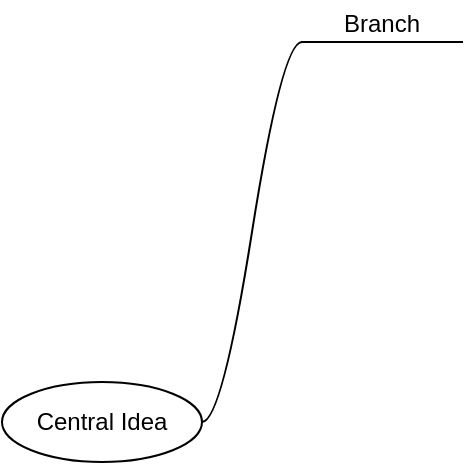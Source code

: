 <mxfile version="20.1.1" type="github">
  <diagram id="fh2p83ZL3H1sTejNNYF-" name="第 1 页">
    <mxGraphModel dx="1195" dy="664" grid="1" gridSize="10" guides="1" tooltips="1" connect="1" arrows="1" fold="1" page="1" pageScale="1" pageWidth="827" pageHeight="1169" math="0" shadow="0">
      <root>
        <mxCell id="0" />
        <mxCell id="1" parent="0" />
        <mxCell id="7g96RbEL8Ph9rDOLBNJI-1" value="Central Idea" style="ellipse;whiteSpace=wrap;html=1;align=center;newEdgeStyle={&quot;edgeStyle&quot;:&quot;entityRelationEdgeStyle&quot;,&quot;startArrow&quot;:&quot;none&quot;,&quot;endArrow&quot;:&quot;none&quot;,&quot;segment&quot;:10,&quot;curved&quot;:1};treeFolding=1;treeMoving=1;" vertex="1" parent="1">
          <mxGeometry x="50" y="330" width="100" height="40" as="geometry" />
        </mxCell>
        <mxCell id="7g96RbEL8Ph9rDOLBNJI-2" value="Branch" style="whiteSpace=wrap;html=1;shape=partialRectangle;top=0;left=0;bottom=1;right=0;points=[[0,1],[1,1]];fillColor=none;align=center;verticalAlign=bottom;routingCenterY=0.5;snapToPoint=1;recursiveResize=0;autosize=1;treeFolding=1;treeMoving=1;newEdgeStyle={&quot;edgeStyle&quot;:&quot;entityRelationEdgeStyle&quot;,&quot;startArrow&quot;:&quot;none&quot;,&quot;endArrow&quot;:&quot;none&quot;,&quot;segment&quot;:10,&quot;curved&quot;:1};" vertex="1" parent="1">
          <mxGeometry x="200" y="140" width="80" height="20" as="geometry" />
        </mxCell>
        <mxCell id="7g96RbEL8Ph9rDOLBNJI-3" value="" style="edgeStyle=entityRelationEdgeStyle;startArrow=none;endArrow=none;segment=10;curved=1;rounded=0;" edge="1" target="7g96RbEL8Ph9rDOLBNJI-2" parent="1" source="7g96RbEL8Ph9rDOLBNJI-1">
          <mxGeometry relative="1" as="geometry">
            <mxPoint x="190" y="300" as="sourcePoint" />
          </mxGeometry>
        </mxCell>
      </root>
    </mxGraphModel>
  </diagram>
</mxfile>
